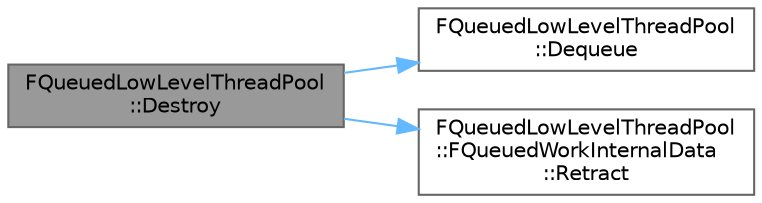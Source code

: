 digraph "FQueuedLowLevelThreadPool::Destroy"
{
 // INTERACTIVE_SVG=YES
 // LATEX_PDF_SIZE
  bgcolor="transparent";
  edge [fontname=Helvetica,fontsize=10,labelfontname=Helvetica,labelfontsize=10];
  node [fontname=Helvetica,fontsize=10,shape=box,height=0.2,width=0.4];
  rankdir="LR";
  Node1 [id="Node000001",label="FQueuedLowLevelThreadPool\l::Destroy",height=0.2,width=0.4,color="gray40", fillcolor="grey60", style="filled", fontcolor="black",tooltip="Tells the pool to clean up all background threads."];
  Node1 -> Node2 [id="edge1_Node000001_Node000002",color="steelblue1",style="solid",tooltip=" "];
  Node2 [id="Node000002",label="FQueuedLowLevelThreadPool\l::Dequeue",height=0.2,width=0.4,color="grey40", fillcolor="white", style="filled",URL="$df/d8c/classFQueuedLowLevelThreadPool.html#af7974984f4c087eb10a9ef531e75f311",tooltip=" "];
  Node1 -> Node3 [id="edge2_Node000001_Node000003",color="steelblue1",style="solid",tooltip=" "];
  Node3 [id="Node000003",label="FQueuedLowLevelThreadPool\l::FQueuedWorkInternalData\l::Retract",height=0.2,width=0.4,color="grey40", fillcolor="white", style="filled",URL="$dd/d23/structFQueuedLowLevelThreadPool_1_1FQueuedWorkInternalData.html#a965d9868dd5877c2adce2bf684c6b5b6",tooltip="called during retraction, when a task is pulled from being worked on."];
}
